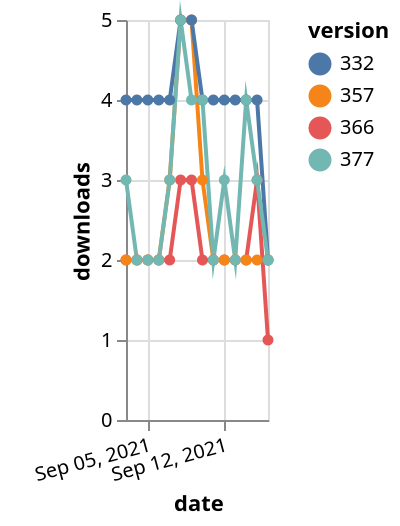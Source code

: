 {"$schema": "https://vega.github.io/schema/vega-lite/v5.json", "description": "A simple bar chart with embedded data.", "data": {"values": [{"date": "2021-09-03", "total": 2543, "delta": 2, "version": "366"}, {"date": "2021-09-04", "total": 2545, "delta": 2, "version": "366"}, {"date": "2021-09-05", "total": 2547, "delta": 2, "version": "366"}, {"date": "2021-09-06", "total": 2549, "delta": 2, "version": "366"}, {"date": "2021-09-07", "total": 2551, "delta": 2, "version": "366"}, {"date": "2021-09-08", "total": 2554, "delta": 3, "version": "366"}, {"date": "2021-09-09", "total": 2557, "delta": 3, "version": "366"}, {"date": "2021-09-10", "total": 2559, "delta": 2, "version": "366"}, {"date": "2021-09-11", "total": 2561, "delta": 2, "version": "366"}, {"date": "2021-09-12", "total": 2563, "delta": 2, "version": "366"}, {"date": "2021-09-13", "total": 2565, "delta": 2, "version": "366"}, {"date": "2021-09-14", "total": 2567, "delta": 2, "version": "366"}, {"date": "2021-09-15", "total": 2570, "delta": 3, "version": "366"}, {"date": "2021-09-16", "total": 2571, "delta": 1, "version": "366"}, {"date": "2021-09-03", "total": 3336, "delta": 2, "version": "357"}, {"date": "2021-09-04", "total": 3338, "delta": 2, "version": "357"}, {"date": "2021-09-05", "total": 3340, "delta": 2, "version": "357"}, {"date": "2021-09-06", "total": 3342, "delta": 2, "version": "357"}, {"date": "2021-09-07", "total": 3345, "delta": 3, "version": "357"}, {"date": "2021-09-08", "total": 3350, "delta": 5, "version": "357"}, {"date": "2021-09-09", "total": 3355, "delta": 5, "version": "357"}, {"date": "2021-09-10", "total": 3358, "delta": 3, "version": "357"}, {"date": "2021-09-11", "total": 3360, "delta": 2, "version": "357"}, {"date": "2021-09-12", "total": 3362, "delta": 2, "version": "357"}, {"date": "2021-09-13", "total": 3364, "delta": 2, "version": "357"}, {"date": "2021-09-14", "total": 3366, "delta": 2, "version": "357"}, {"date": "2021-09-15", "total": 3368, "delta": 2, "version": "357"}, {"date": "2021-09-16", "total": 3370, "delta": 2, "version": "357"}, {"date": "2021-09-03", "total": 5087, "delta": 4, "version": "332"}, {"date": "2021-09-04", "total": 5091, "delta": 4, "version": "332"}, {"date": "2021-09-05", "total": 5095, "delta": 4, "version": "332"}, {"date": "2021-09-06", "total": 5099, "delta": 4, "version": "332"}, {"date": "2021-09-07", "total": 5103, "delta": 4, "version": "332"}, {"date": "2021-09-08", "total": 5108, "delta": 5, "version": "332"}, {"date": "2021-09-09", "total": 5113, "delta": 5, "version": "332"}, {"date": "2021-09-10", "total": 5117, "delta": 4, "version": "332"}, {"date": "2021-09-11", "total": 5121, "delta": 4, "version": "332"}, {"date": "2021-09-12", "total": 5125, "delta": 4, "version": "332"}, {"date": "2021-09-13", "total": 5129, "delta": 4, "version": "332"}, {"date": "2021-09-14", "total": 5133, "delta": 4, "version": "332"}, {"date": "2021-09-15", "total": 5137, "delta": 4, "version": "332"}, {"date": "2021-09-16", "total": 5139, "delta": 2, "version": "332"}, {"date": "2021-09-03", "total": 2333, "delta": 3, "version": "377"}, {"date": "2021-09-04", "total": 2335, "delta": 2, "version": "377"}, {"date": "2021-09-05", "total": 2337, "delta": 2, "version": "377"}, {"date": "2021-09-06", "total": 2339, "delta": 2, "version": "377"}, {"date": "2021-09-07", "total": 2342, "delta": 3, "version": "377"}, {"date": "2021-09-08", "total": 2347, "delta": 5, "version": "377"}, {"date": "2021-09-09", "total": 2351, "delta": 4, "version": "377"}, {"date": "2021-09-10", "total": 2355, "delta": 4, "version": "377"}, {"date": "2021-09-11", "total": 2357, "delta": 2, "version": "377"}, {"date": "2021-09-12", "total": 2360, "delta": 3, "version": "377"}, {"date": "2021-09-13", "total": 2362, "delta": 2, "version": "377"}, {"date": "2021-09-14", "total": 2366, "delta": 4, "version": "377"}, {"date": "2021-09-15", "total": 2369, "delta": 3, "version": "377"}, {"date": "2021-09-16", "total": 2371, "delta": 2, "version": "377"}]}, "width": "container", "mark": {"type": "line", "point": {"filled": true}}, "encoding": {"x": {"field": "date", "type": "temporal", "timeUnit": "yearmonthdate", "title": "date", "axis": {"labelAngle": -15}}, "y": {"field": "delta", "type": "quantitative", "title": "downloads"}, "color": {"field": "version", "type": "nominal"}, "tooltip": {"field": "delta"}}}